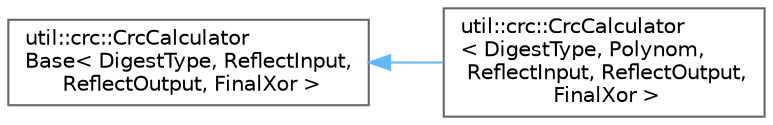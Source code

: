 digraph "Graphical Class Hierarchy"
{
 // LATEX_PDF_SIZE
  bgcolor="transparent";
  edge [fontname=Helvetica,fontsize=10,labelfontname=Helvetica,labelfontsize=10];
  node [fontname=Helvetica,fontsize=10,shape=box,height=0.2,width=0.4];
  rankdir="LR";
  Node0 [id="Node000000",label="util::crc::CrcCalculator\lBase\< DigestType, ReflectInput,\l ReflectOutput, FinalXor \>",height=0.2,width=0.4,color="grey40", fillcolor="white", style="filled",URL="$d3/d6e/structutil_1_1crc_1_1CrcCalculatorBase.html",tooltip=" "];
  Node0 -> Node1 [id="edge252_Node000000_Node000001",dir="back",color="steelblue1",style="solid",tooltip=" "];
  Node1 [id="Node000001",label="util::crc::CrcCalculator\l\< DigestType, Polynom,\l ReflectInput, ReflectOutput,\l FinalXor \>",height=0.2,width=0.4,color="grey40", fillcolor="white", style="filled",URL="$d9/dbb/structutil_1_1crc_1_1CrcCalculator.html",tooltip=" "];
}
